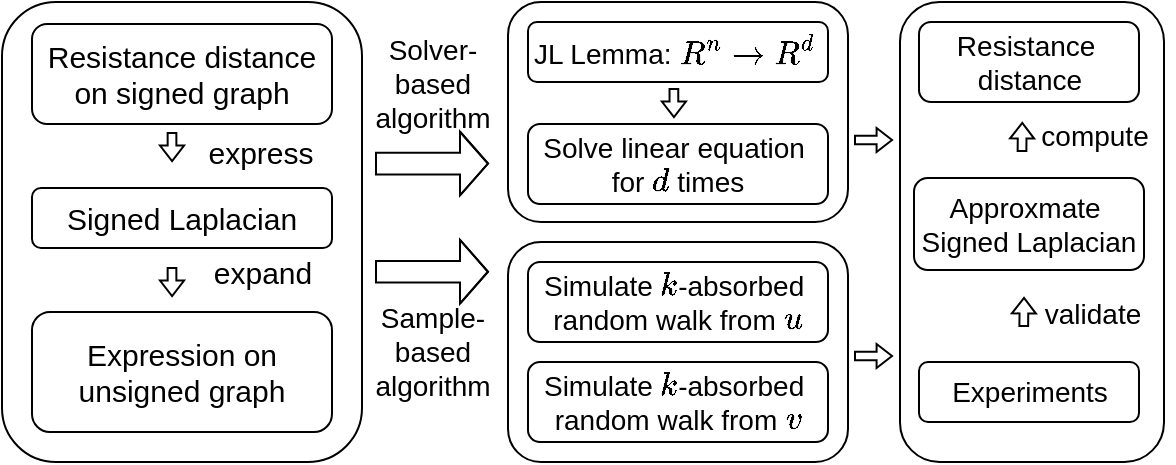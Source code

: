<mxfile version="26.2.12">
  <diagram name="第 1 页" id="SZHrtpkMDcCHFZ-cg8oU">
    <mxGraphModel dx="783" dy="451" grid="1" gridSize="10" guides="1" tooltips="1" connect="1" arrows="1" fold="1" page="1" pageScale="1" pageWidth="827" pageHeight="1169" math="1" shadow="0">
      <root>
        <mxCell id="0" />
        <mxCell id="1" parent="0" />
        <mxCell id="9y4C_ep3Hyd6bkdzGa_x-39" value="" style="rounded=1;whiteSpace=wrap;html=1;" parent="1" vertex="1">
          <mxGeometry x="538" y="200" width="132" height="230" as="geometry" />
        </mxCell>
        <mxCell id="9y4C_ep3Hyd6bkdzGa_x-23" value="" style="rounded=1;whiteSpace=wrap;html=1;" parent="1" vertex="1">
          <mxGeometry x="342" y="320" width="170" height="110" as="geometry" />
        </mxCell>
        <mxCell id="9y4C_ep3Hyd6bkdzGa_x-16" value="" style="rounded=1;whiteSpace=wrap;html=1;" parent="1" vertex="1">
          <mxGeometry x="342" y="200" width="170" height="110" as="geometry" />
        </mxCell>
        <mxCell id="9y4C_ep3Hyd6bkdzGa_x-5" value="" style="rounded=1;whiteSpace=wrap;html=1;" parent="1" vertex="1">
          <mxGeometry x="89" y="200" width="180" height="230" as="geometry" />
        </mxCell>
        <mxCell id="9y4C_ep3Hyd6bkdzGa_x-1" value="&lt;font style=&quot;font-size: 15px;&quot;&gt;Resistance distance on signed graph&lt;/font&gt;" style="rounded=1;whiteSpace=wrap;html=1;" parent="1" vertex="1">
          <mxGeometry x="104" y="211" width="150" height="50" as="geometry" />
        </mxCell>
        <mxCell id="9y4C_ep3Hyd6bkdzGa_x-3" value="&lt;font style=&quot;font-size: 15px;&quot;&gt;expand&lt;/font&gt;" style="text;html=1;align=center;verticalAlign=middle;resizable=0;points=[];autosize=1;strokeColor=none;fillColor=none;" parent="1" vertex="1">
          <mxGeometry x="184" y="320" width="70" height="30" as="geometry" />
        </mxCell>
        <mxCell id="9y4C_ep3Hyd6bkdzGa_x-4" value="&lt;font style=&quot;font-size: 15px;&quot;&gt;Expression on unsigned graph&lt;/font&gt;" style="rounded=1;whiteSpace=wrap;html=1;" parent="1" vertex="1">
          <mxGeometry x="104" y="355" width="150" height="60" as="geometry" />
        </mxCell>
        <mxCell id="9y4C_ep3Hyd6bkdzGa_x-6" value="" style="shape=flexArrow;endArrow=classic;html=1;rounded=0;width=10.833;endSize=4.333;" parent="1" edge="1">
          <mxGeometry width="50" height="50" relative="1" as="geometry">
            <mxPoint x="275.5" y="280.8" as="sourcePoint" />
            <mxPoint x="332.5" y="280.8" as="targetPoint" />
            <Array as="points">
              <mxPoint x="297.5" y="280.8" />
            </Array>
          </mxGeometry>
        </mxCell>
        <mxCell id="9y4C_ep3Hyd6bkdzGa_x-8" value="&lt;span style=&quot;font-size: 14px;&quot;&gt;Sample-&lt;/span&gt;&lt;div&gt;&lt;span style=&quot;font-size: 14px;&quot;&gt;based&lt;/span&gt;&lt;div&gt;&lt;span style=&quot;font-size: 14px;&quot;&gt;algorithm&lt;/span&gt;&lt;/div&gt;&lt;/div&gt;" style="text;html=1;align=center;verticalAlign=middle;resizable=0;points=[];autosize=1;strokeColor=none;fillColor=none;" parent="1" vertex="1">
          <mxGeometry x="264" y="345" width="80" height="60" as="geometry" />
        </mxCell>
        <mxCell id="9y4C_ep3Hyd6bkdzGa_x-9" value="&lt;span style=&quot;font-size: 14px;&quot;&gt;Solver-&lt;/span&gt;&lt;div&gt;&lt;span style=&quot;font-size: 14px;&quot;&gt;based&lt;/span&gt;&lt;div&gt;&lt;span style=&quot;font-size: 14px;&quot;&gt;algorithm&lt;/span&gt;&lt;/div&gt;&lt;/div&gt;" style="text;html=1;align=center;verticalAlign=middle;resizable=0;points=[];autosize=1;strokeColor=none;fillColor=none;" parent="1" vertex="1">
          <mxGeometry x="264" y="211" width="80" height="60" as="geometry" />
        </mxCell>
        <mxCell id="9y4C_ep3Hyd6bkdzGa_x-12" value="&lt;span style=&quot;font-size: 14px; text-wrap-mode: nowrap;&quot;&gt;JL Lemma: `R^n \rightarrow R^d`&amp;nbsp;&lt;/span&gt;" style="rounded=1;whiteSpace=wrap;html=1;" parent="1" vertex="1">
          <mxGeometry x="352" y="210" width="150" height="30" as="geometry" />
        </mxCell>
        <mxCell id="9y4C_ep3Hyd6bkdzGa_x-14" value="&lt;span style=&quot;font-size: 14px; text-wrap-mode: nowrap;&quot;&gt;Solve linear equation&amp;nbsp;&lt;/span&gt;&lt;div&gt;&lt;span style=&quot;font-size: 14px; text-wrap-mode: nowrap;&quot;&gt;for `d` times&lt;/span&gt;&lt;/div&gt;" style="rounded=1;whiteSpace=wrap;html=1;" parent="1" vertex="1">
          <mxGeometry x="352" y="261" width="150" height="40" as="geometry" />
        </mxCell>
        <mxCell id="9y4C_ep3Hyd6bkdzGa_x-17" value="&lt;span style=&quot;font-size: 14px; text-wrap-mode: nowrap;&quot;&gt;Simulate `k`-absorbed&amp;nbsp;&lt;/span&gt;&lt;div&gt;&lt;span style=&quot;font-size: 14px; text-wrap-mode: nowrap;&quot;&gt;random walk from `u`&lt;/span&gt;&lt;/div&gt;" style="rounded=1;whiteSpace=wrap;html=1;" parent="1" vertex="1">
          <mxGeometry x="352" y="330" width="150" height="40" as="geometry" />
        </mxCell>
        <mxCell id="9y4C_ep3Hyd6bkdzGa_x-18" value="&lt;font style=&quot;font-size: 15px;&quot;&gt;Signed Laplacian&lt;/font&gt;" style="rounded=1;whiteSpace=wrap;html=1;" parent="1" vertex="1">
          <mxGeometry x="104" y="293" width="150" height="30" as="geometry" />
        </mxCell>
        <mxCell id="9y4C_ep3Hyd6bkdzGa_x-22" value="&lt;span style=&quot;font-size: 14px; text-wrap-mode: nowrap;&quot;&gt;Simulate `k`-absorbed&amp;nbsp;&lt;/span&gt;&lt;div&gt;&lt;span style=&quot;font-size: 14px; text-wrap-mode: nowrap;&quot;&gt;random walk from `v`&lt;/span&gt;&lt;/div&gt;" style="rounded=1;whiteSpace=wrap;html=1;" parent="1" vertex="1">
          <mxGeometry x="352" y="380" width="150" height="40" as="geometry" />
        </mxCell>
        <mxCell id="9y4C_ep3Hyd6bkdzGa_x-24" value="" style="shape=flexArrow;endArrow=classic;html=1;rounded=0;width=4.358;endSize=2.241;endWidth=6.664;" parent="1" edge="1">
          <mxGeometry width="50" height="50" relative="1" as="geometry">
            <mxPoint x="424.94" y="243" as="sourcePoint" />
            <mxPoint x="424.98" y="258" as="targetPoint" />
          </mxGeometry>
        </mxCell>
        <mxCell id="9y4C_ep3Hyd6bkdzGa_x-27" value="" style="shape=flexArrow;endArrow=classic;html=1;rounded=0;width=4.358;endSize=2.241;endWidth=6.664;" parent="1" edge="1">
          <mxGeometry width="50" height="50" relative="1" as="geometry">
            <mxPoint x="174" y="332.5" as="sourcePoint" />
            <mxPoint x="174.04" y="347.5" as="targetPoint" />
          </mxGeometry>
        </mxCell>
        <mxCell id="9y4C_ep3Hyd6bkdzGa_x-28" value="" style="shape=flexArrow;endArrow=classic;html=1;rounded=0;width=4.358;endSize=2.241;endWidth=6.664;" parent="1" edge="1">
          <mxGeometry width="50" height="50" relative="1" as="geometry">
            <mxPoint x="174" y="265" as="sourcePoint" />
            <mxPoint x="174.04" y="280" as="targetPoint" />
          </mxGeometry>
        </mxCell>
        <mxCell id="9y4C_ep3Hyd6bkdzGa_x-29" value="&lt;span style=&quot;font-size: 14px; text-wrap-mode: nowrap;&quot;&gt;Approxmate&amp;nbsp;&lt;/span&gt;&lt;div&gt;&lt;span style=&quot;font-size: 14px; text-wrap-mode: nowrap;&quot;&gt;Signed Laplacian&lt;/span&gt;&lt;/div&gt;" style="rounded=1;whiteSpace=wrap;html=1;" parent="1" vertex="1">
          <mxGeometry x="545" y="288" width="115" height="46" as="geometry" />
        </mxCell>
        <mxCell id="9y4C_ep3Hyd6bkdzGa_x-30" value="&lt;span style=&quot;font-size: 14px; text-wrap-mode: nowrap;&quot;&gt;Experiments&lt;/span&gt;" style="rounded=1;whiteSpace=wrap;html=1;" parent="1" vertex="1">
          <mxGeometry x="547.5" y="380" width="110" height="30" as="geometry" />
        </mxCell>
        <mxCell id="9y4C_ep3Hyd6bkdzGa_x-31" value="" style="shape=flexArrow;endArrow=classic;html=1;rounded=0;width=4.358;endSize=2.241;endWidth=6.664;" parent="1" edge="1">
          <mxGeometry width="50" height="50" relative="1" as="geometry">
            <mxPoint x="599.88" y="362.5" as="sourcePoint" />
            <mxPoint x="600.02" y="347.5" as="targetPoint" />
          </mxGeometry>
        </mxCell>
        <mxCell id="9y4C_ep3Hyd6bkdzGa_x-32" value="&lt;font style=&quot;font-size: 14px;&quot;&gt;validate&lt;/font&gt;" style="text;html=1;align=center;verticalAlign=middle;resizable=0;points=[];autosize=1;strokeColor=none;fillColor=none;" parent="1" vertex="1">
          <mxGeometry x="599" y="341" width="70" height="30" as="geometry" />
        </mxCell>
        <mxCell id="9y4C_ep3Hyd6bkdzGa_x-33" value="&lt;font style=&quot;font-size: 15px;&quot;&gt;express&lt;/font&gt;" style="text;html=1;align=center;verticalAlign=middle;resizable=0;points=[];autosize=1;strokeColor=none;fillColor=none;" parent="1" vertex="1">
          <mxGeometry x="178" y="260" width="80" height="30" as="geometry" />
        </mxCell>
        <mxCell id="9y4C_ep3Hyd6bkdzGa_x-35" value="" style="shape=flexArrow;endArrow=classic;html=1;rounded=0;width=4.358;endSize=2.241;endWidth=6.664;" parent="1" edge="1">
          <mxGeometry width="50" height="50" relative="1" as="geometry">
            <mxPoint x="599" y="275" as="sourcePoint" />
            <mxPoint x="599.14" y="260" as="targetPoint" />
          </mxGeometry>
        </mxCell>
        <mxCell id="9y4C_ep3Hyd6bkdzGa_x-36" value="&lt;font style=&quot;font-size: 14px;&quot;&gt;compute&lt;/font&gt;" style="text;html=1;align=center;verticalAlign=middle;resizable=0;points=[];autosize=1;strokeColor=none;fillColor=none;" parent="1" vertex="1">
          <mxGeometry x="595" y="252" width="80" height="30" as="geometry" />
        </mxCell>
        <mxCell id="9y4C_ep3Hyd6bkdzGa_x-37" value="&lt;span style=&quot;font-size: 14px; text-wrap-mode: nowrap;&quot;&gt;Resistance&amp;nbsp;&lt;/span&gt;&lt;div&gt;&lt;span style=&quot;font-size: 14px; text-wrap-mode: nowrap;&quot;&gt;distance&lt;/span&gt;&lt;/div&gt;" style="rounded=1;whiteSpace=wrap;html=1;" parent="1" vertex="1">
          <mxGeometry x="547.5" y="210" width="110" height="40" as="geometry" />
        </mxCell>
        <mxCell id="9y4C_ep3Hyd6bkdzGa_x-40" value="" style="shape=flexArrow;endArrow=classic;html=1;rounded=0;width=10.833;endSize=4.333;" parent="1" edge="1">
          <mxGeometry width="50" height="50" relative="1" as="geometry">
            <mxPoint x="275.5" y="334.86" as="sourcePoint" />
            <mxPoint x="332.5" y="334.86" as="targetPoint" />
            <Array as="points">
              <mxPoint x="297.5" y="334.86" />
            </Array>
          </mxGeometry>
        </mxCell>
        <mxCell id="9y4C_ep3Hyd6bkdzGa_x-41" value="" style="shape=flexArrow;endArrow=classic;html=1;rounded=0;width=4.358;endSize=2.241;endWidth=6.664;" parent="1" edge="1">
          <mxGeometry width="50" height="50" relative="1" as="geometry">
            <mxPoint x="514.996" y="269" as="sourcePoint" />
            <mxPoint x="534.52" y="269" as="targetPoint" />
          </mxGeometry>
        </mxCell>
        <mxCell id="9y4C_ep3Hyd6bkdzGa_x-42" value="" style="shape=flexArrow;endArrow=classic;html=1;rounded=0;width=4.358;endSize=2.241;endWidth=6.664;" parent="1" edge="1">
          <mxGeometry width="50" height="50" relative="1" as="geometry">
            <mxPoint x="514.996" y="377" as="sourcePoint" />
            <mxPoint x="534.52" y="377" as="targetPoint" />
          </mxGeometry>
        </mxCell>
      </root>
    </mxGraphModel>
  </diagram>
</mxfile>
